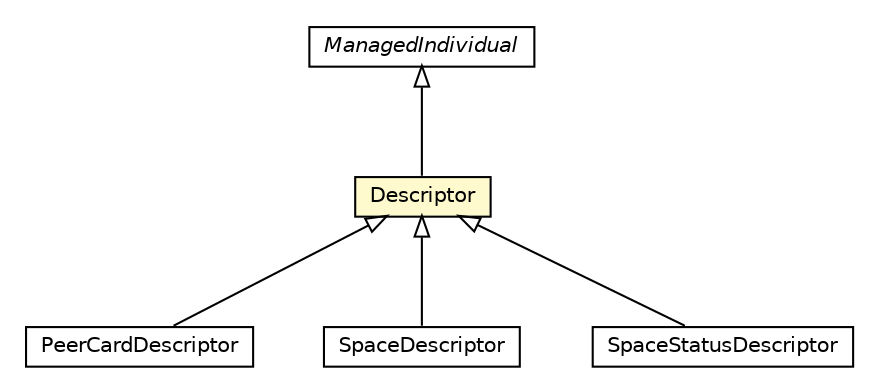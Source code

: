 #!/usr/local/bin/dot
#
# Class diagram 
# Generated by UMLGraph version R5_6-24-gf6e263 (http://www.umlgraph.org/)
#

digraph G {
	edge [fontname="Helvetica",fontsize=10,labelfontname="Helvetica",labelfontsize=10];
	node [fontname="Helvetica",fontsize=10,shape=plaintext];
	nodesep=0.25;
	ranksep=0.5;
	// org.universAAL.ontology.sysinfo.PeerCardDescriptor
	c128294 [label=<<table title="org.universAAL.ontology.sysinfo.PeerCardDescriptor" border="0" cellborder="1" cellspacing="0" cellpadding="2" port="p" href="./PeerCardDescriptor.html">
		<tr><td><table border="0" cellspacing="0" cellpadding="1">
<tr><td align="center" balign="center"> PeerCardDescriptor </td></tr>
		</table></td></tr>
		</table>>, URL="./PeerCardDescriptor.html", fontname="Helvetica", fontcolor="black", fontsize=10.0];
	// org.universAAL.ontology.sysinfo.SpaceDescriptor
	c128295 [label=<<table title="org.universAAL.ontology.sysinfo.SpaceDescriptor" border="0" cellborder="1" cellspacing="0" cellpadding="2" port="p" href="./SpaceDescriptor.html">
		<tr><td><table border="0" cellspacing="0" cellpadding="1">
<tr><td align="center" balign="center"> SpaceDescriptor </td></tr>
		</table></td></tr>
		</table>>, URL="./SpaceDescriptor.html", fontname="Helvetica", fontcolor="black", fontsize=10.0];
	// org.universAAL.ontology.sysinfo.Descriptor
	c128297 [label=<<table title="org.universAAL.ontology.sysinfo.Descriptor" border="0" cellborder="1" cellspacing="0" cellpadding="2" port="p" bgcolor="lemonChiffon" href="./Descriptor.html">
		<tr><td><table border="0" cellspacing="0" cellpadding="1">
<tr><td align="center" balign="center"> Descriptor </td></tr>
		</table></td></tr>
		</table>>, URL="./Descriptor.html", fontname="Helvetica", fontcolor="black", fontsize=10.0];
	// org.universAAL.ontology.sysinfo.SpaceStatusDescriptor
	c128298 [label=<<table title="org.universAAL.ontology.sysinfo.SpaceStatusDescriptor" border="0" cellborder="1" cellspacing="0" cellpadding="2" port="p" href="./SpaceStatusDescriptor.html">
		<tr><td><table border="0" cellspacing="0" cellpadding="1">
<tr><td align="center" balign="center"> SpaceStatusDescriptor </td></tr>
		</table></td></tr>
		</table>>, URL="./SpaceStatusDescriptor.html", fontname="Helvetica", fontcolor="black", fontsize=10.0];
	//org.universAAL.ontology.sysinfo.PeerCardDescriptor extends org.universAAL.ontology.sysinfo.Descriptor
	c128297:p -> c128294:p [dir=back,arrowtail=empty];
	//org.universAAL.ontology.sysinfo.SpaceDescriptor extends org.universAAL.ontology.sysinfo.Descriptor
	c128297:p -> c128295:p [dir=back,arrowtail=empty];
	//org.universAAL.ontology.sysinfo.Descriptor extends org.universAAL.middleware.owl.ManagedIndividual
	c128299:p -> c128297:p [dir=back,arrowtail=empty];
	//org.universAAL.ontology.sysinfo.SpaceStatusDescriptor extends org.universAAL.ontology.sysinfo.Descriptor
	c128297:p -> c128298:p [dir=back,arrowtail=empty];
	// org.universAAL.middleware.owl.ManagedIndividual
	c128299 [label=<<table title="org.universAAL.middleware.owl.ManagedIndividual" border="0" cellborder="1" cellspacing="0" cellpadding="2" port="p" href="http://java.sun.com/j2se/1.4.2/docs/api/org/universAAL/middleware/owl/ManagedIndividual.html">
		<tr><td><table border="0" cellspacing="0" cellpadding="1">
<tr><td align="center" balign="center"><font face="Helvetica-Oblique"> ManagedIndividual </font></td></tr>
		</table></td></tr>
		</table>>, URL="http://java.sun.com/j2se/1.4.2/docs/api/org/universAAL/middleware/owl/ManagedIndividual.html", fontname="Helvetica", fontcolor="black", fontsize=10.0];
}


